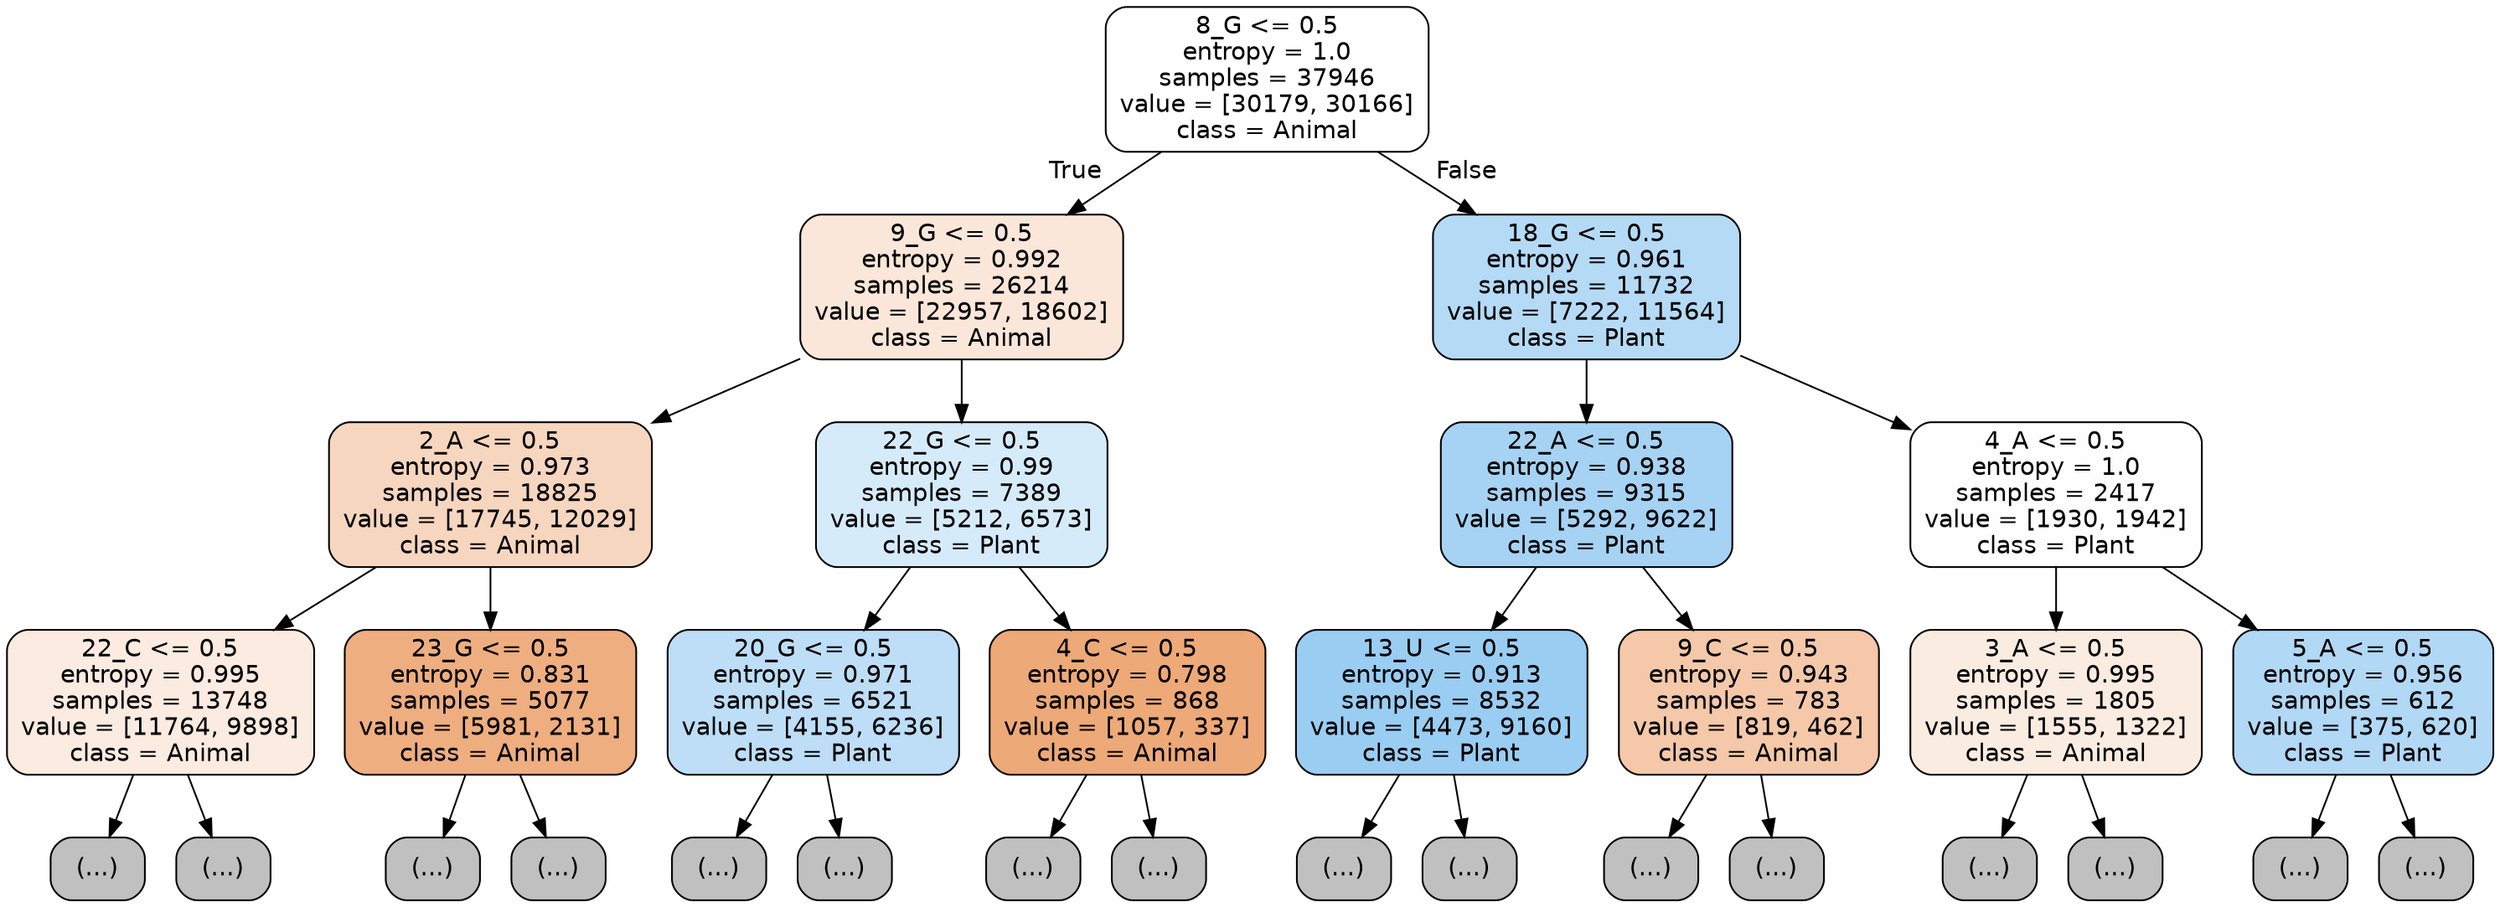digraph Tree {
node [shape=box, style="filled, rounded", color="black", fontname="helvetica"] ;
edge [fontname="helvetica"] ;
0 [label="8_G <= 0.5\nentropy = 1.0\nsamples = 37946\nvalue = [30179, 30166]\nclass = Animal", fillcolor="#ffffff"] ;
1 [label="9_G <= 0.5\nentropy = 0.992\nsamples = 26214\nvalue = [22957, 18602]\nclass = Animal", fillcolor="#fae7d9"] ;
0 -> 1 [labeldistance=2.5, labelangle=45, headlabel="True"] ;
2 [label="2_A <= 0.5\nentropy = 0.973\nsamples = 18825\nvalue = [17745, 12029]\nclass = Animal", fillcolor="#f7d6bf"] ;
1 -> 2 ;
3 [label="22_C <= 0.5\nentropy = 0.995\nsamples = 13748\nvalue = [11764, 9898]\nclass = Animal", fillcolor="#fbebe0"] ;
2 -> 3 ;
4 [label="(...)", fillcolor="#C0C0C0"] ;
3 -> 4 ;
6017 [label="(...)", fillcolor="#C0C0C0"] ;
3 -> 6017 ;
6784 [label="23_G <= 0.5\nentropy = 0.831\nsamples = 5077\nvalue = [5981, 2131]\nclass = Animal", fillcolor="#eeae80"] ;
2 -> 6784 ;
6785 [label="(...)", fillcolor="#C0C0C0"] ;
6784 -> 6785 ;
8944 [label="(...)", fillcolor="#C0C0C0"] ;
6784 -> 8944 ;
9057 [label="22_G <= 0.5\nentropy = 0.99\nsamples = 7389\nvalue = [5212, 6573]\nclass = Plant", fillcolor="#d6ebfa"] ;
1 -> 9057 ;
9058 [label="20_G <= 0.5\nentropy = 0.971\nsamples = 6521\nvalue = [4155, 6236]\nclass = Plant", fillcolor="#bddef6"] ;
9057 -> 9058 ;
9059 [label="(...)", fillcolor="#C0C0C0"] ;
9058 -> 9059 ;
11224 [label="(...)", fillcolor="#C0C0C0"] ;
9058 -> 11224 ;
11883 [label="4_C <= 0.5\nentropy = 0.798\nsamples = 868\nvalue = [1057, 337]\nclass = Animal", fillcolor="#eda978"] ;
9057 -> 11883 ;
11884 [label="(...)", fillcolor="#C0C0C0"] ;
11883 -> 11884 ;
12145 [label="(...)", fillcolor="#C0C0C0"] ;
11883 -> 12145 ;
12252 [label="18_G <= 0.5\nentropy = 0.961\nsamples = 11732\nvalue = [7222, 11564]\nclass = Plant", fillcolor="#b5daf5"] ;
0 -> 12252 [labeldistance=2.5, labelangle=-45, headlabel="False"] ;
12253 [label="22_A <= 0.5\nentropy = 0.938\nsamples = 9315\nvalue = [5292, 9622]\nclass = Plant", fillcolor="#a6d3f3"] ;
12252 -> 12253 ;
12254 [label="13_U <= 0.5\nentropy = 0.913\nsamples = 8532\nvalue = [4473, 9160]\nclass = Plant", fillcolor="#9acdf2"] ;
12253 -> 12254 ;
12255 [label="(...)", fillcolor="#C0C0C0"] ;
12254 -> 12255 ;
14214 [label="(...)", fillcolor="#C0C0C0"] ;
12254 -> 14214 ;
15135 [label="9_C <= 0.5\nentropy = 0.943\nsamples = 783\nvalue = [819, 462]\nclass = Animal", fillcolor="#f4c8a9"] ;
12253 -> 15135 ;
15136 [label="(...)", fillcolor="#C0C0C0"] ;
15135 -> 15136 ;
15463 [label="(...)", fillcolor="#C0C0C0"] ;
15135 -> 15463 ;
15520 [label="4_A <= 0.5\nentropy = 1.0\nsamples = 2417\nvalue = [1930, 1942]\nclass = Plant", fillcolor="#fefeff"] ;
12252 -> 15520 ;
15521 [label="3_A <= 0.5\nentropy = 0.995\nsamples = 1805\nvalue = [1555, 1322]\nclass = Animal", fillcolor="#fbece1"] ;
15520 -> 15521 ;
15522 [label="(...)", fillcolor="#C0C0C0"] ;
15521 -> 15522 ;
16233 [label="(...)", fillcolor="#C0C0C0"] ;
15521 -> 16233 ;
16476 [label="5_A <= 0.5\nentropy = 0.956\nsamples = 612\nvalue = [375, 620]\nclass = Plant", fillcolor="#b1d8f5"] ;
15520 -> 16476 ;
16477 [label="(...)", fillcolor="#C0C0C0"] ;
16476 -> 16477 ;
16658 [label="(...)", fillcolor="#C0C0C0"] ;
16476 -> 16658 ;
}